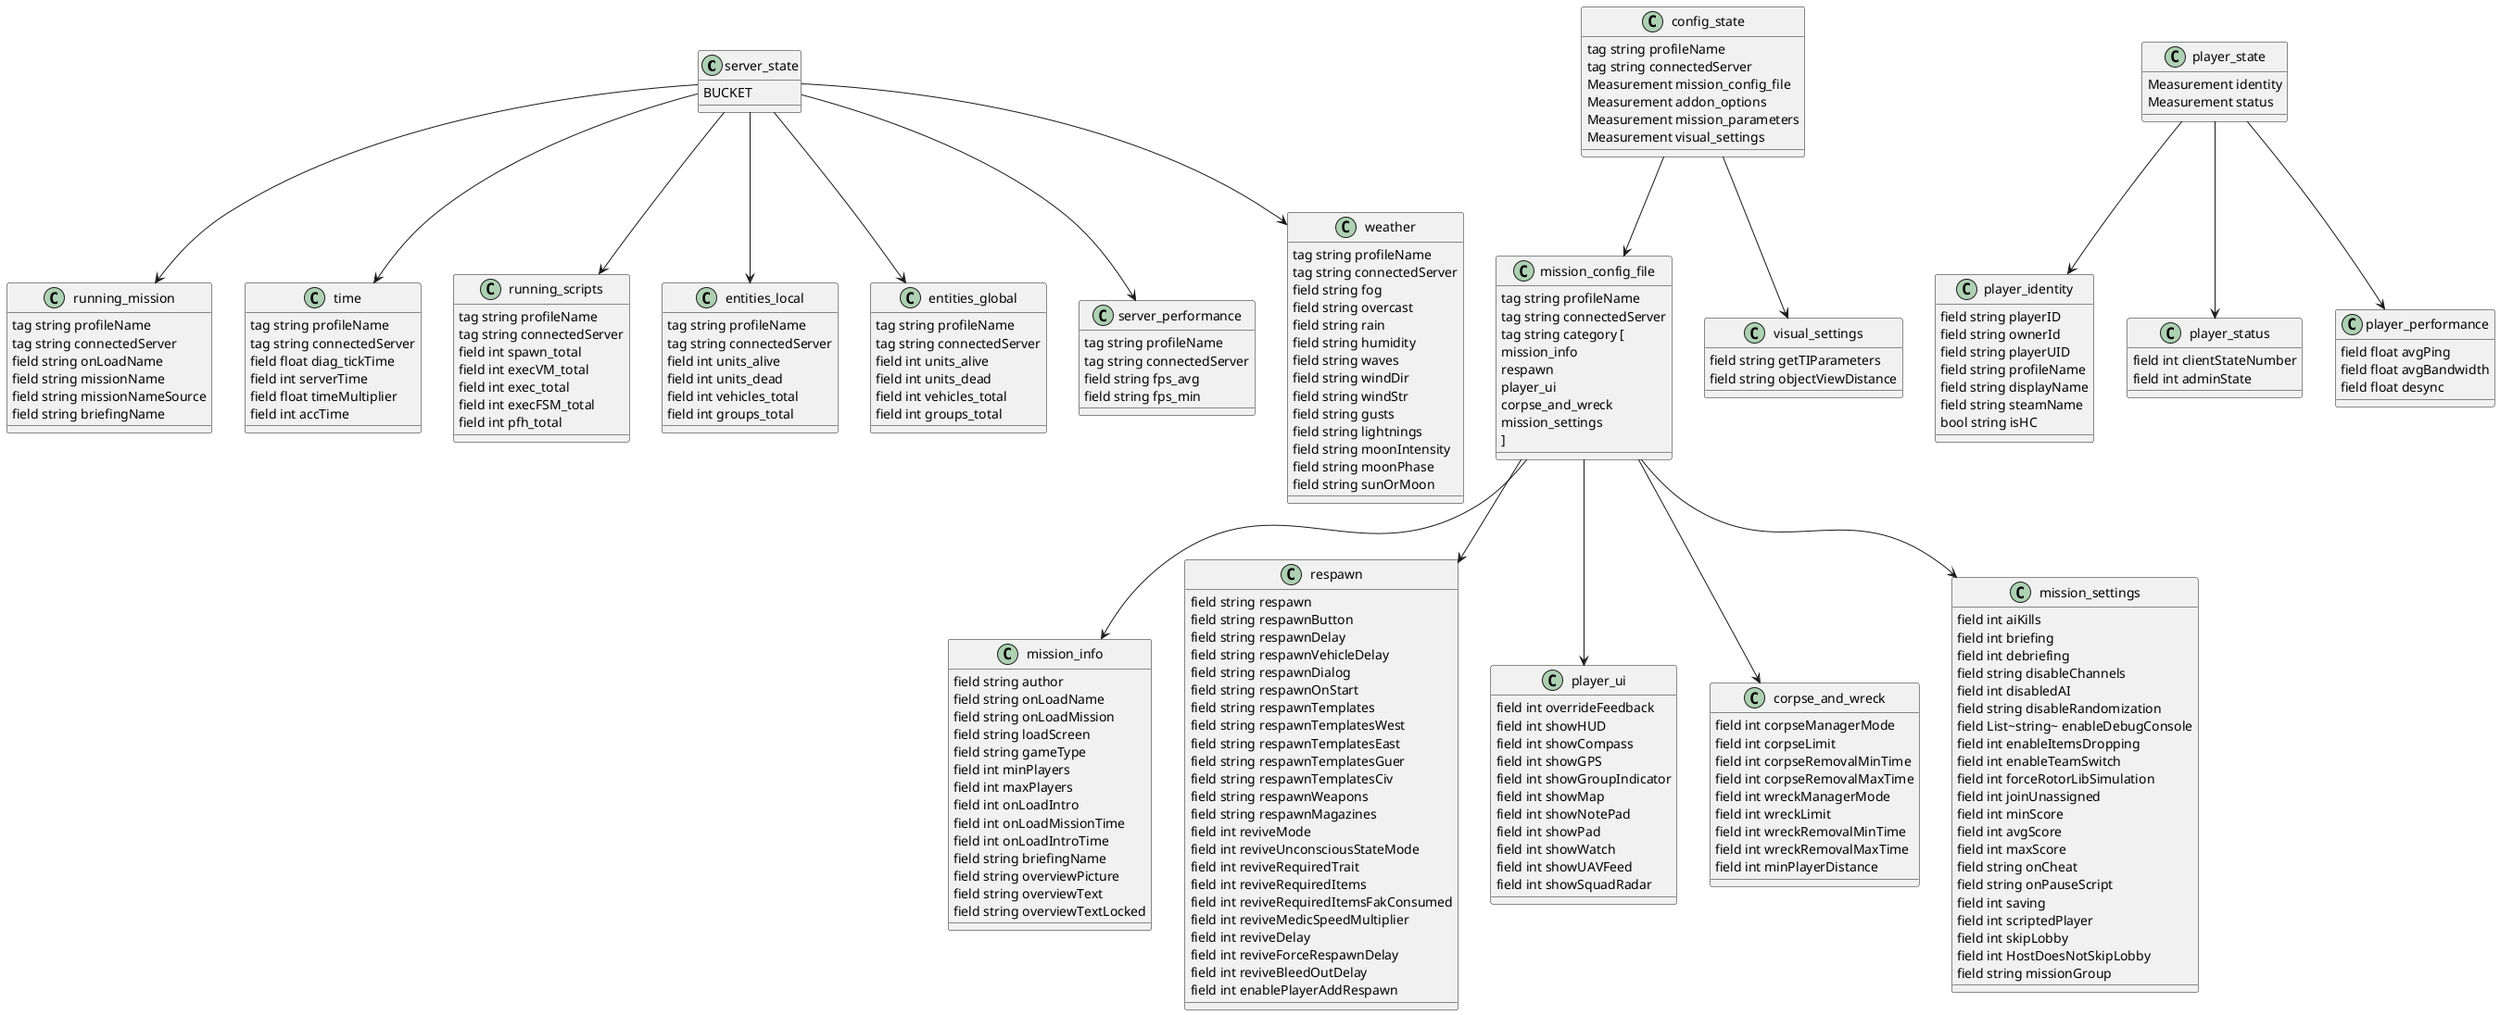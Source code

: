 @startuml classDiagram
   class server_state {
      BUCKET
   }
   server_state --> running_mission
   class running_mission {
      tag string profileName
      tag string connectedServer
      field string onLoadName
      field string missionName
      field string missionNameSource
      field string briefingName
   }

   server_state --> time
   class time {
      tag string profileName
      tag string connectedServer
      field float diag_tickTime
      field int serverTime
      field float timeMultiplier
      field int accTime
   }

   server_state --> running_scripts
   class running_scripts {
      tag string profileName
      tag string connectedServer
      field int spawn_total
      field int execVM_total
      field int exec_total
      field int execFSM_total
      field int pfh_total
   }

   server_state --> entities_local
   class entities_local {
      tag string profileName
      tag string connectedServer
      field int units_alive
      field int units_dead
      field int vehicles_total
      field int groups_total
   }
   server_state --> entities_global
   class entities_global {
      tag string profileName
      tag string connectedServer
      field int units_alive
      field int units_dead
      field int vehicles_total
      field int groups_total
   }

   server_state --> server_performance
   class server_performance {
      tag string profileName
      tag string connectedServer
      field string fps_avg
      field string fps_min

   }

   server_state --> weather
   class weather {
      tag string profileName
      tag string connectedServer
      field string fog
      field string overcast
      field string rain
      field string humidity
      field string waves
      field string windDir
      field string windStr
      field string gusts
      field string lightnings
      field string moonIntensity
      field string moonPhase
      field string sunOrMoon
   }

   class config_state {
      tag string profileName
      tag string connectedServer
      Measurement mission_config_file
      Measurement addon_options
      Measurement mission_parameters
      Measurement visual_settings
   }

   config_state --> mission_config_file
   class mission_config_file {
      tag string profileName
      tag string connectedServer
      tag string category [
         mission_info
         respawn
         player_ui
         corpse_and_wreck
         mission_settings
      ]
      
   }
  '  link fields in each category
    mission_config_file --> mission_info
    class mission_info {
      field string author
      field string onLoadName
      field string onLoadMission
      field string loadScreen
      ' field string header
      field string gameType
      field int minPlayers
      field int maxPlayers
      field int onLoadIntro
      field int onLoadMissionTime
      field int onLoadIntroTime
      field string briefingName
      field string overviewPicture
      field string overviewText
      field string overviewTextLocked
    }

    mission_config_file --> respawn
    class respawn {
      field string respawn
      field string respawnButton
      field string respawnDelay
      field string respawnVehicleDelay
      field string respawnDialog
      field string respawnOnStart
      field string respawnTemplates
      field string respawnTemplatesWest
      field string respawnTemplatesEast
      field string respawnTemplatesGuer
      field string respawnTemplatesCiv
      field string respawnWeapons
      field string respawnMagazines
      field int reviveMode
      field int reviveUnconsciousStateMode
      field int reviveRequiredTrait
      field int reviveRequiredItems
      field int reviveRequiredItemsFakConsumed
      field int reviveMedicSpeedMultiplier
      field int reviveDelay
      field int reviveForceRespawnDelay
      field int reviveBleedOutDelay
      field int enablePlayerAddRespawn
    }

    mission_config_file --> player_ui
    class player_ui {
      field int overrideFeedback
      field int showHUD
      field int showCompass
      field int showGPS
      field int showGroupIndicator
      field int showMap
      field int showNotePad
      field int showPad
      field int showWatch
      field int showUAVFeed
      field int showSquadRadar
    }

    mission_config_file --> corpse_and_wreck
    class corpse_and_wreck {
      field int corpseManagerMode
      field int corpseLimit
      field int corpseRemovalMinTime
      field int corpseRemovalMaxTime
      field int wreckManagerMode
      field int wreckLimit
      field int wreckRemovalMinTime
      field int wreckRemovalMaxTime
      field int minPlayerDistance
    }

    mission_config_file --> mission_settings
    class mission_settings {
      field int aiKills
      field int briefing
      field int debriefing
      field string disableChannels
      field int disabledAI
      field string disableRandomization
      field List~string~ enableDebugConsole
      field int enableItemsDropping
      field int enableTeamSwitch
      field int forceRotorLibSimulation
      field int joinUnassigned
      field int minScore
      field int avgScore
      field int maxScore
      field string onCheat
      field string onPauseScript
      field int saving
      field int scriptedPlayer
      field int skipLobby
      field int HostDoesNotSkipLobby
      field string missionGroup
    }


   config_state --> visual_settings
   class visual_settings {
      field string getTIParameters
      field string objectViewDistance
   }

   class player_state {
      Measurement identity
      Measurement status
   }

    player_state --> player_identity
    class player_identity {
      field string playerID
      field string ownerId
      field string playerUID
      field string profileName
      field string displayName
      field string steamName
      bool string isHC
    }

    player_state --> player_status
    class player_status {
      field int clientStateNumber
      field int adminState
    }

    player_state --> player_performance
    class player_performance {
      field float avgPing
      field float avgBandwidth
      field float desync
    }




@enduml